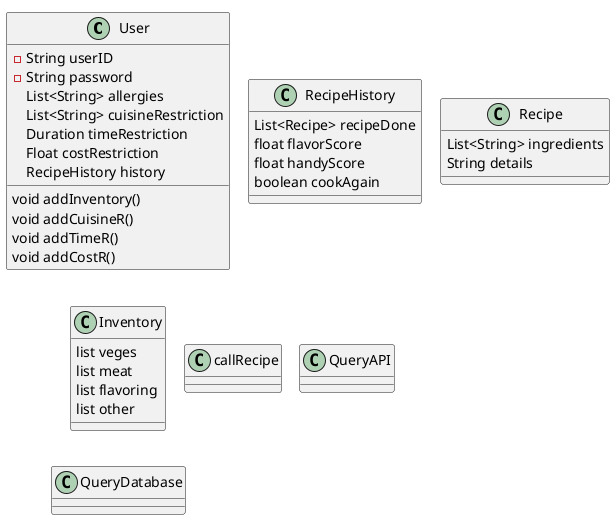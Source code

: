 @startuml
!pragma layout smetana
'https://plantuml.com/sequence-diagram

class User {
-String userID
-String password
List<String> allergies
List<String> cuisineRestriction
Duration timeRestriction
Float costRestriction
RecipeHistory history

void addInventory()
void addCuisineR()
void addTimeR()
void addCostR()


}

class RecipeHistory{
List<Recipe> recipeDone
float flavorScore
float handyScore
boolean cookAgain
}

class Recipe{
List<String> ingredients
String details
}

class Inventory {
list veges
list meat
list flavoring
list other
}

class callRecipe {
}

class QueryAPI {
}

class QueryDatabase {
}

@enduml